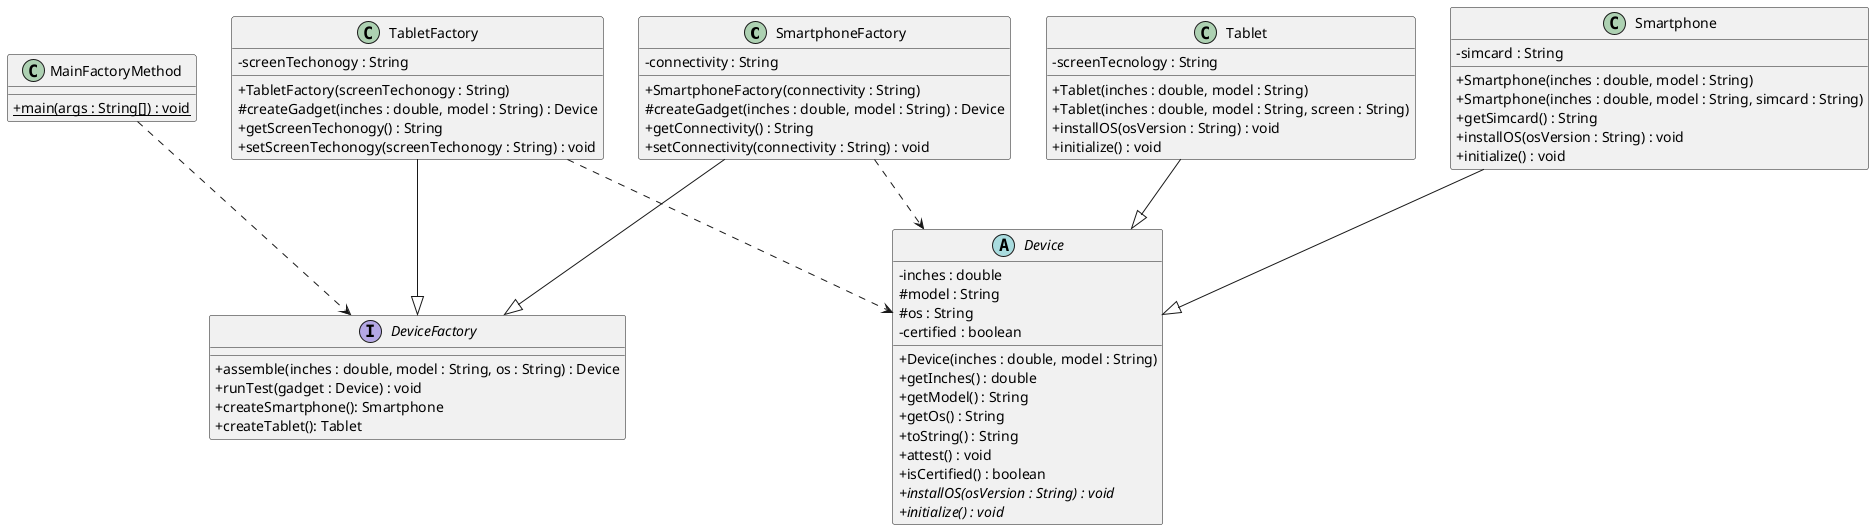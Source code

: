 @startuml DeviceFactory
' remove icon skins
skinparam classAttributeIconSize 0
class SmartphoneFactory{
- connectivity : String
+ SmartphoneFactory(connectivity : String)
# createGadget(inches : double, model : String) : Device
+ getConnectivity() : String
+ setConnectivity(connectivity : String) : void
}
SmartphoneFactory --|> DeviceFactory
SmartphoneFactory ..> Device

abstract class Device{
- inches : double
# model : String
# os : String
- certified : boolean
+ Device(inches : double, model : String)
+ getInches() : double
+ getModel() : String
+ getOs() : String
+ toString() : String
+ attest() : void
+ isCertified() : boolean
+ {abstract} installOS(osVersion : String) : void
+ {abstract} initialize() : void
}
class Smartphone{
- simcard : String
+ Smartphone(inches : double, model : String)
+ Smartphone(inches : double, model : String, simcard : String)
+ getSimcard() : String
+ installOS(osVersion : String) : void
+ initialize() : void
}
Smartphone --|> Device
class TabletFactory{
- screenTechonogy : String
+ TabletFactory(screenTechonogy : String)
# createGadget(inches : double, model : String) : Device
+ getScreenTechonogy() : String
+ setScreenTechonogy(screenTechonogy : String) : void
}
TabletFactory --|> DeviceFactory
TabletFactory ..> Device

interface DeviceFactory{
+ assemble(inches : double, model : String, os : String) : Device
+ runTest(gadget : Device) : void
+ createSmartphone(): Smartphone
+ createTablet(): Tablet
}
class MainFactoryMethod{
+ {static} main(args : String[]) : void
}

MainFactoryMethod ..> DeviceFactory

class Tablet{
- screenTecnology : String
+ Tablet(inches : double, model : String)
+ Tablet(inches : double, model : String, screen : String)
+ installOS(osVersion : String) : void
+ initialize() : void
}
Tablet --|> Device
@enduml